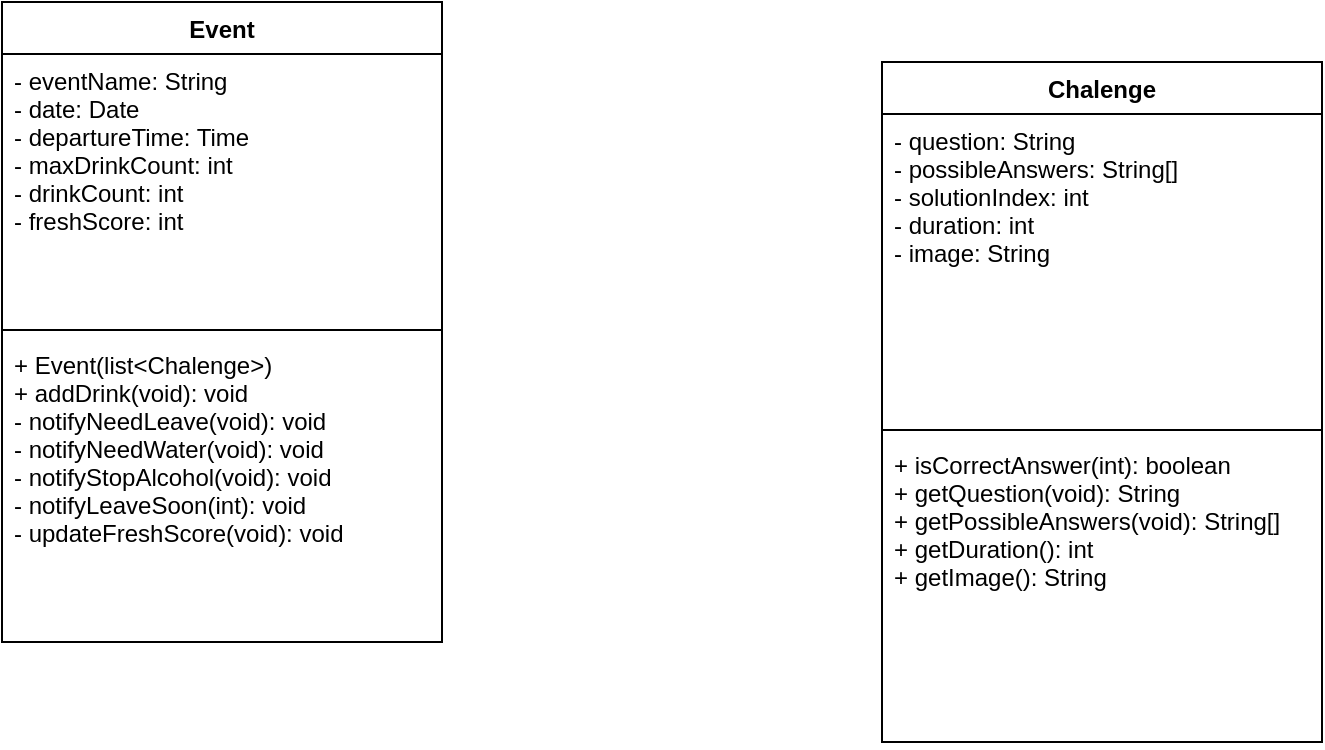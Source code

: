 <mxfile version="14.4.2" type="github">
  <diagram id="yq8C_2NCv54MJ89x-1Ad" name="Page-1">
    <mxGraphModel dx="1300" dy="687" grid="1" gridSize="10" guides="1" tooltips="1" connect="1" arrows="1" fold="1" page="1" pageScale="1" pageWidth="850" pageHeight="1100" math="0" shadow="0">
      <root>
        <mxCell id="0" />
        <mxCell id="1" parent="0" />
        <mxCell id="0PVJaK8PSXOcp4rX0p8X-1" value="Event" style="swimlane;fontStyle=1;align=center;verticalAlign=top;childLayout=stackLayout;horizontal=1;startSize=26;horizontalStack=0;resizeParent=1;resizeParentMax=0;resizeLast=0;collapsible=1;marginBottom=0;" vertex="1" parent="1">
          <mxGeometry x="130" y="60" width="220" height="320" as="geometry" />
        </mxCell>
        <mxCell id="0PVJaK8PSXOcp4rX0p8X-2" value="- eventName: String&#xa;- date: Date&#xa;- departureTime: Time&#xa;- maxDrinkCount: int&#xa;- drinkCount: int&#xa;- freshScore: int&#xa;&#xa;" style="text;strokeColor=none;fillColor=none;align=left;verticalAlign=top;spacingLeft=4;spacingRight=4;overflow=hidden;rotatable=0;points=[[0,0.5],[1,0.5]];portConstraint=eastwest;" vertex="1" parent="0PVJaK8PSXOcp4rX0p8X-1">
          <mxGeometry y="26" width="220" height="134" as="geometry" />
        </mxCell>
        <mxCell id="0PVJaK8PSXOcp4rX0p8X-3" value="" style="line;strokeWidth=1;fillColor=none;align=left;verticalAlign=middle;spacingTop=-1;spacingLeft=3;spacingRight=3;rotatable=0;labelPosition=right;points=[];portConstraint=eastwest;" vertex="1" parent="0PVJaK8PSXOcp4rX0p8X-1">
          <mxGeometry y="160" width="220" height="8" as="geometry" />
        </mxCell>
        <mxCell id="0PVJaK8PSXOcp4rX0p8X-4" value="+ Event(list&lt;Chalenge&gt;)&#xa;+ addDrink(void): void&#xa;- notifyNeedLeave(void): void&#xa;- notifyNeedWater(void): void&#xa;- notifyStopAlcohol(void): void&#xa;- notifyLeaveSoon(int): void&#xa;- updateFreshScore(void): void" style="text;strokeColor=none;fillColor=none;align=left;verticalAlign=top;spacingLeft=4;spacingRight=4;overflow=hidden;rotatable=0;points=[[0,0.5],[1,0.5]];portConstraint=eastwest;" vertex="1" parent="0PVJaK8PSXOcp4rX0p8X-1">
          <mxGeometry y="168" width="220" height="152" as="geometry" />
        </mxCell>
        <mxCell id="0PVJaK8PSXOcp4rX0p8X-5" value="Chalenge" style="swimlane;fontStyle=1;align=center;verticalAlign=top;childLayout=stackLayout;horizontal=1;startSize=26;horizontalStack=0;resizeParent=1;resizeParentMax=0;resizeLast=0;collapsible=1;marginBottom=0;" vertex="1" parent="1">
          <mxGeometry x="570" y="90" width="220" height="340" as="geometry" />
        </mxCell>
        <mxCell id="0PVJaK8PSXOcp4rX0p8X-6" value="- question: String&#xa;- possibleAnswers: String[]&#xa;- solutionIndex: int&#xa;- duration: int&#xa;- image: String&#xa;" style="text;strokeColor=none;fillColor=none;align=left;verticalAlign=top;spacingLeft=4;spacingRight=4;overflow=hidden;rotatable=0;points=[[0,0.5],[1,0.5]];portConstraint=eastwest;" vertex="1" parent="0PVJaK8PSXOcp4rX0p8X-5">
          <mxGeometry y="26" width="220" height="154" as="geometry" />
        </mxCell>
        <mxCell id="0PVJaK8PSXOcp4rX0p8X-7" value="" style="line;strokeWidth=1;fillColor=none;align=left;verticalAlign=middle;spacingTop=-1;spacingLeft=3;spacingRight=3;rotatable=0;labelPosition=right;points=[];portConstraint=eastwest;" vertex="1" parent="0PVJaK8PSXOcp4rX0p8X-5">
          <mxGeometry y="180" width="220" height="8" as="geometry" />
        </mxCell>
        <mxCell id="0PVJaK8PSXOcp4rX0p8X-8" value="+ isCorrectAnswer(int): boolean&#xa;+ getQuestion(void): String&#xa;+ getPossibleAnswers(void): String[]&#xa;+ getDuration(): int&#xa;+ getImage(): String" style="text;strokeColor=none;fillColor=none;align=left;verticalAlign=top;spacingLeft=4;spacingRight=4;overflow=hidden;rotatable=0;points=[[0,0.5],[1,0.5]];portConstraint=eastwest;" vertex="1" parent="0PVJaK8PSXOcp4rX0p8X-5">
          <mxGeometry y="188" width="220" height="152" as="geometry" />
        </mxCell>
      </root>
    </mxGraphModel>
  </diagram>
</mxfile>
